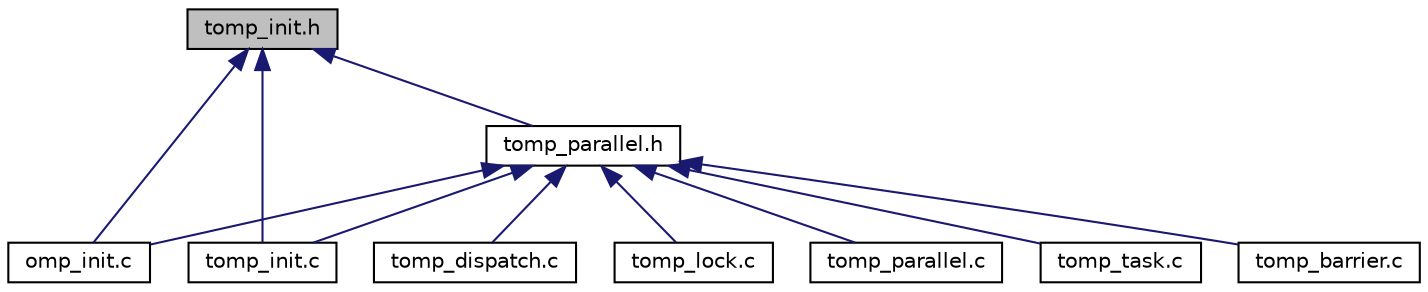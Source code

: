 digraph "tomp_init.h"
{
  edge [fontname="Helvetica",fontsize="10",labelfontname="Helvetica",labelfontsize="10"];
  node [fontname="Helvetica",fontsize="10",shape=record];
  Node1 [label="tomp_init.h",height=0.2,width=0.4,color="black", fillcolor="grey75", style="filled", fontcolor="black"];
  Node1 -> Node2 [dir="back",color="midnightblue",fontsize="10",style="solid",fontname="Helvetica"];
  Node2 [label="omp_init.c",height=0.2,width=0.4,color="black", fillcolor="white", style="filled",URL="$omp__init_8c.html",tooltip="Implements function hooks to initialize the runtime during boot. "];
  Node1 -> Node3 [dir="back",color="midnightblue",fontsize="10",style="solid",fontname="Helvetica"];
  Node3 [label="tomp_init.c",height=0.2,width=0.4,color="black", fillcolor="white", style="filled",URL="$tomp__init_8c.html",tooltip="Implements initialization/termination for OMP runtime. "];
  Node1 -> Node4 [dir="back",color="midnightblue",fontsize="10",style="solid",fontname="Helvetica"];
  Node4 [label="tomp_parallel.h",height=0.2,width=0.4,color="black", fillcolor="white", style="filled",URL="$tomp__parallel_8h.html",tooltip="Declares various OMP data structures such as thread, teamstate team etc. "];
  Node4 -> Node2 [dir="back",color="midnightblue",fontsize="10",style="solid",fontname="Helvetica"];
  Node4 -> Node5 [dir="back",color="midnightblue",fontsize="10",style="solid",fontname="Helvetica"];
  Node5 [label="tomp_barrier.c",height=0.2,width=0.4,color="black", fillcolor="white", style="filled",URL="$tomp__barrier_8c.html",tooltip="Implements GOMP_barrier. "];
  Node4 -> Node6 [dir="back",color="midnightblue",fontsize="10",style="solid",fontname="Helvetica"];
  Node6 [label="tomp_dispatch.c",height=0.2,width=0.4,color="black", fillcolor="white", style="filled",URL="$tomp__dispatch_8c.html",tooltip="Dispatcher Implementation for OpenMP. "];
  Node4 -> Node3 [dir="back",color="midnightblue",fontsize="10",style="solid",fontname="Helvetica"];
  Node4 -> Node7 [dir="back",color="midnightblue",fontsize="10",style="solid",fontname="Helvetica"];
  Node7 [label="tomp_lock.c",height=0.2,width=0.4,color="black", fillcolor="white", style="filled",URL="$tomp__lock_8c.html",tooltip="Implements the OMP locking APIs. "];
  Node4 -> Node8 [dir="back",color="midnightblue",fontsize="10",style="solid",fontname="Helvetica"];
  Node8 [label="tomp_parallel.c",height=0.2,width=0.4,color="black", fillcolor="white", style="filled",URL="$tomp__parallel_8c.html",tooltip="Implements GOMP_parallel_[start|end]. "];
  Node4 -> Node9 [dir="back",color="midnightblue",fontsize="10",style="solid",fontname="Helvetica"];
  Node9 [label="tomp_task.c",height=0.2,width=0.4,color="black", fillcolor="white", style="filled",URL="$tomp__task_8c.html",tooltip="Implements (1) tasking APIs: GOMP_task, GOMP_taskwait (2) tomp_eoStartTask - the execution object for..."];
}
